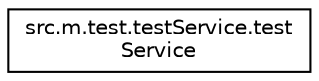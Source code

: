digraph "Graphical Class Hierarchy"
{
  edge [fontname="Helvetica",fontsize="10",labelfontname="Helvetica",labelfontsize="10"];
  node [fontname="Helvetica",fontsize="10",shape=record];
  rankdir="LR";
  Node1 [label="src.m.test.testService.test\lService",height=0.2,width=0.4,color="black", fillcolor="white", style="filled",URL="$classsrc_1_1m_1_1test_1_1test_service_1_1test_service.html"];
}
